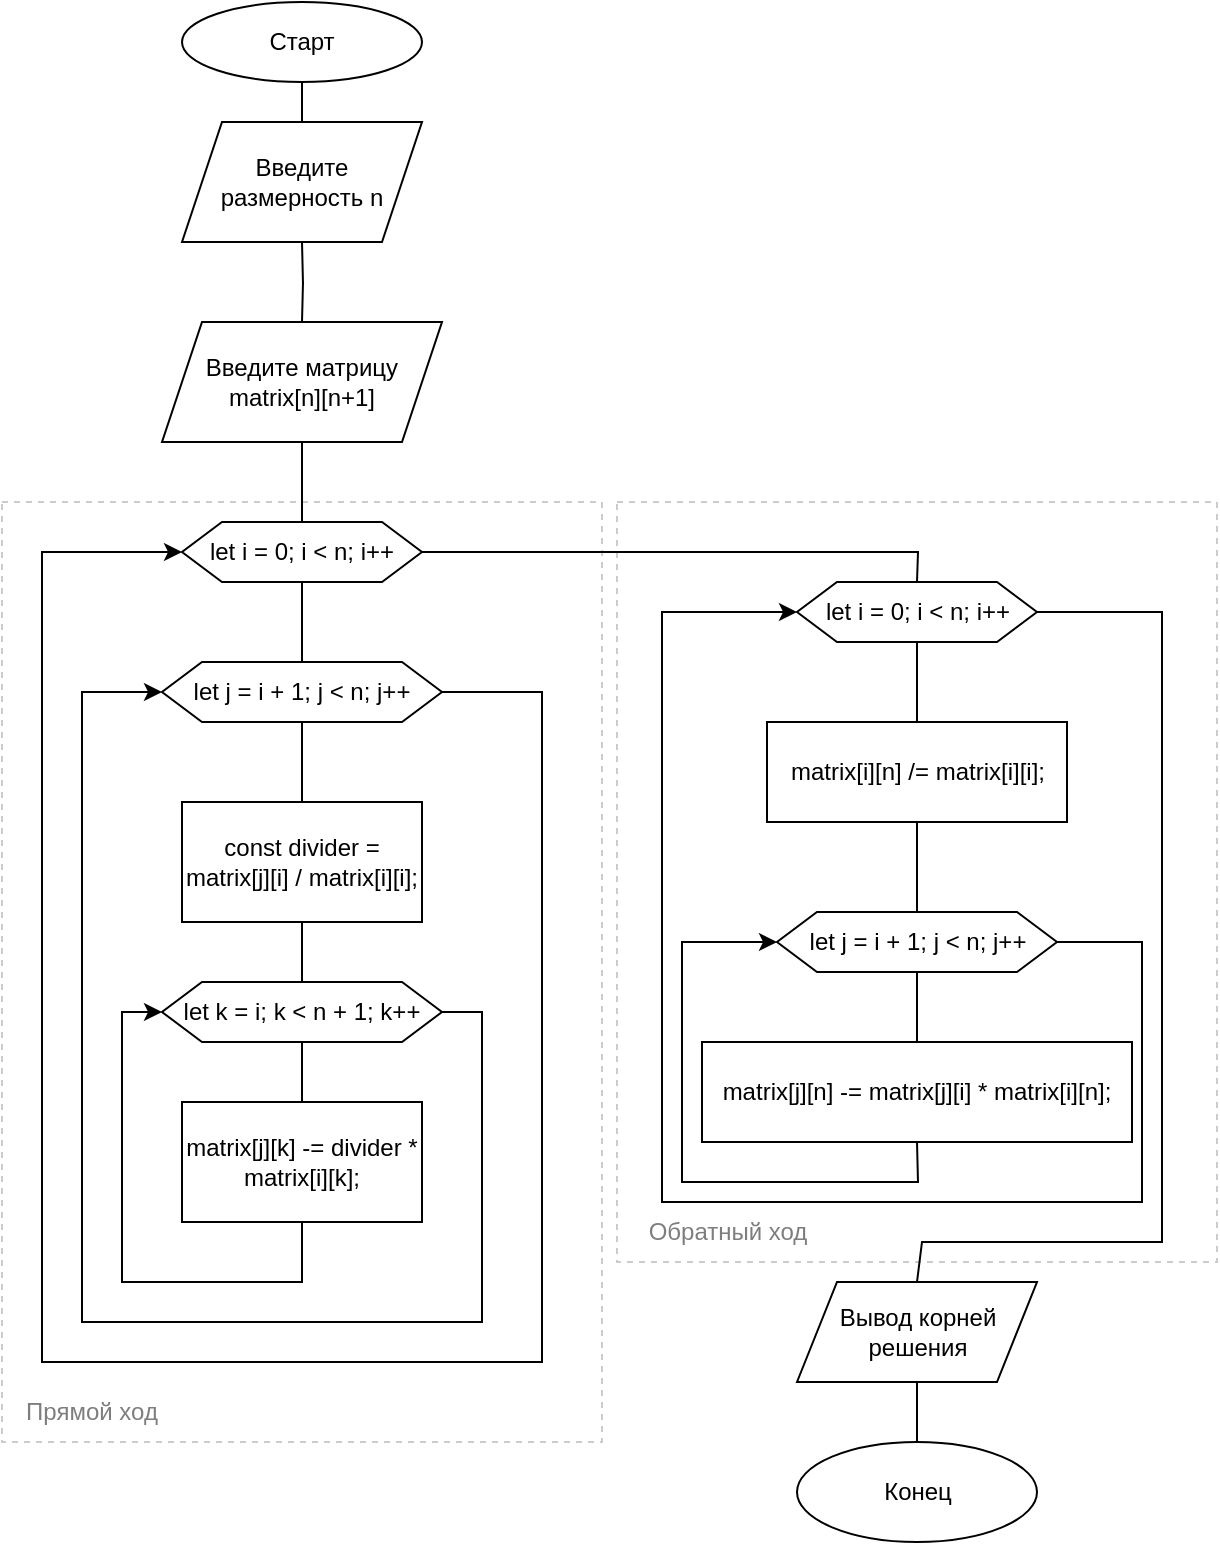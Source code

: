 <mxfile version="21.6.5" type="github">
  <diagram id="C5RBs43oDa-KdzZeNtuy" name="Page-1">
    <mxGraphModel dx="1383" dy="788" grid="1" gridSize="10" guides="1" tooltips="1" connect="1" arrows="1" fold="1" page="1" pageScale="1" pageWidth="827" pageHeight="1169" math="0" shadow="0">
      <root>
        <mxCell id="WIyWlLk6GJQsqaUBKTNV-0" />
        <mxCell id="WIyWlLk6GJQsqaUBKTNV-1" parent="WIyWlLk6GJQsqaUBKTNV-0" />
        <mxCell id="mqbAT9hnjUrQ2IYAz1mF-63" value="" style="rounded=0;whiteSpace=wrap;html=1;fillColor=none;perimeterSpacing=1;dashed=1;opacity=20;" vertex="1" parent="WIyWlLk6GJQsqaUBKTNV-1">
          <mxGeometry x="240" y="350" width="300" height="470" as="geometry" />
        </mxCell>
        <mxCell id="mqbAT9hnjUrQ2IYAz1mF-9" style="edgeStyle=orthogonalEdgeStyle;rounded=0;orthogonalLoop=1;jettySize=auto;html=1;entryX=0.5;entryY=0;entryDx=0;entryDy=0;strokeColor=default;endArrow=none;endFill=0;" edge="1" parent="WIyWlLk6GJQsqaUBKTNV-1">
          <mxGeometry relative="1" as="geometry">
            <mxPoint x="390.0" y="220" as="sourcePoint" />
            <mxPoint x="390.0" y="260" as="targetPoint" />
          </mxGeometry>
        </mxCell>
        <mxCell id="mqbAT9hnjUrQ2IYAz1mF-7" value="" style="endArrow=none;html=1;rounded=0;entryX=0.5;entryY=1;entryDx=0;entryDy=0;entryPerimeter=0;exitX=0.5;exitY=0;exitDx=0;exitDy=0;" edge="1" parent="WIyWlLk6GJQsqaUBKTNV-1">
          <mxGeometry width="50" height="50" relative="1" as="geometry">
            <mxPoint x="390.0" y="160" as="sourcePoint" />
            <mxPoint x="390.0" y="120" as="targetPoint" />
          </mxGeometry>
        </mxCell>
        <mxCell id="mqbAT9hnjUrQ2IYAz1mF-23" value="" style="edgeStyle=orthogonalEdgeStyle;rounded=0;orthogonalLoop=1;jettySize=auto;html=1;endArrow=none;endFill=0;" edge="1" parent="WIyWlLk6GJQsqaUBKTNV-1" source="mqbAT9hnjUrQ2IYAz1mF-15" target="mqbAT9hnjUrQ2IYAz1mF-22">
          <mxGeometry relative="1" as="geometry" />
        </mxCell>
        <mxCell id="mqbAT9hnjUrQ2IYAz1mF-15" value="let i = 0; i &amp;lt; n; i++" style="shape=hexagon;perimeter=hexagonPerimeter2;whiteSpace=wrap;html=1;fixedSize=1;" vertex="1" parent="WIyWlLk6GJQsqaUBKTNV-1">
          <mxGeometry x="330" y="360" width="120" height="30" as="geometry" />
        </mxCell>
        <mxCell id="mqbAT9hnjUrQ2IYAz1mF-18" value="" style="edgeStyle=orthogonalEdgeStyle;rounded=0;orthogonalLoop=1;jettySize=auto;html=1;endArrow=none;endFill=0;" edge="1" parent="WIyWlLk6GJQsqaUBKTNV-1" source="mqbAT9hnjUrQ2IYAz1mF-17">
          <mxGeometry relative="1" as="geometry">
            <mxPoint x="390.0" y="160" as="targetPoint" />
          </mxGeometry>
        </mxCell>
        <mxCell id="mqbAT9hnjUrQ2IYAz1mF-17" value="Старт" style="ellipse;whiteSpace=wrap;html=1;" vertex="1" parent="WIyWlLk6GJQsqaUBKTNV-1">
          <mxGeometry x="330" y="100" width="120" height="40" as="geometry" />
        </mxCell>
        <mxCell id="mqbAT9hnjUrQ2IYAz1mF-19" value="Введите размерность n" style="shape=parallelogram;perimeter=parallelogramPerimeter;whiteSpace=wrap;html=1;fixedSize=1;" vertex="1" parent="WIyWlLk6GJQsqaUBKTNV-1">
          <mxGeometry x="330" y="160" width="120" height="60" as="geometry" />
        </mxCell>
        <mxCell id="mqbAT9hnjUrQ2IYAz1mF-21" value="" style="edgeStyle=orthogonalEdgeStyle;rounded=0;orthogonalLoop=1;jettySize=auto;html=1;endArrow=none;endFill=0;" edge="1" parent="WIyWlLk6GJQsqaUBKTNV-1" source="mqbAT9hnjUrQ2IYAz1mF-20" target="mqbAT9hnjUrQ2IYAz1mF-15">
          <mxGeometry relative="1" as="geometry" />
        </mxCell>
        <mxCell id="mqbAT9hnjUrQ2IYAz1mF-20" value="Введите матрицу matrix[n][n+1]" style="shape=parallelogram;perimeter=parallelogramPerimeter;whiteSpace=wrap;html=1;fixedSize=1;" vertex="1" parent="WIyWlLk6GJQsqaUBKTNV-1">
          <mxGeometry x="320" y="260" width="140" height="60" as="geometry" />
        </mxCell>
        <mxCell id="mqbAT9hnjUrQ2IYAz1mF-25" value="" style="edgeStyle=orthogonalEdgeStyle;rounded=0;orthogonalLoop=1;jettySize=auto;html=1;endArrow=none;endFill=0;" edge="1" parent="WIyWlLk6GJQsqaUBKTNV-1" source="mqbAT9hnjUrQ2IYAz1mF-22" target="mqbAT9hnjUrQ2IYAz1mF-24">
          <mxGeometry relative="1" as="geometry" />
        </mxCell>
        <mxCell id="mqbAT9hnjUrQ2IYAz1mF-22" value="let j = i + 1; j &amp;lt; n; j++" style="shape=hexagon;perimeter=hexagonPerimeter2;whiteSpace=wrap;html=1;fixedSize=1;" vertex="1" parent="WIyWlLk6GJQsqaUBKTNV-1">
          <mxGeometry x="320" y="430" width="140" height="30" as="geometry" />
        </mxCell>
        <mxCell id="mqbAT9hnjUrQ2IYAz1mF-24" value="const divider = matrix[j][i] / matrix[i][i];" style="rounded=0;whiteSpace=wrap;html=1;" vertex="1" parent="WIyWlLk6GJQsqaUBKTNV-1">
          <mxGeometry x="330" y="500" width="120" height="60" as="geometry" />
        </mxCell>
        <mxCell id="mqbAT9hnjUrQ2IYAz1mF-28" value="" style="edgeStyle=orthogonalEdgeStyle;rounded=0;orthogonalLoop=1;jettySize=auto;html=1;endArrow=none;endFill=0;" edge="1" parent="WIyWlLk6GJQsqaUBKTNV-1" source="mqbAT9hnjUrQ2IYAz1mF-27" target="mqbAT9hnjUrQ2IYAz1mF-24">
          <mxGeometry relative="1" as="geometry" />
        </mxCell>
        <mxCell id="mqbAT9hnjUrQ2IYAz1mF-30" value="" style="edgeStyle=orthogonalEdgeStyle;rounded=0;orthogonalLoop=1;jettySize=auto;html=1;endArrow=none;endFill=0;" edge="1" parent="WIyWlLk6GJQsqaUBKTNV-1" source="mqbAT9hnjUrQ2IYAz1mF-27" target="mqbAT9hnjUrQ2IYAz1mF-29">
          <mxGeometry relative="1" as="geometry" />
        </mxCell>
        <mxCell id="mqbAT9hnjUrQ2IYAz1mF-27" value="let k = i; k &amp;lt; n + 1; k++" style="shape=hexagon;perimeter=hexagonPerimeter2;whiteSpace=wrap;html=1;fixedSize=1;" vertex="1" parent="WIyWlLk6GJQsqaUBKTNV-1">
          <mxGeometry x="320" y="590" width="140" height="30" as="geometry" />
        </mxCell>
        <mxCell id="mqbAT9hnjUrQ2IYAz1mF-32" style="edgeStyle=orthogonalEdgeStyle;rounded=0;orthogonalLoop=1;jettySize=auto;html=1;entryX=0;entryY=0.5;entryDx=0;entryDy=0;exitX=0.5;exitY=1;exitDx=0;exitDy=0;" edge="1" parent="WIyWlLk6GJQsqaUBKTNV-1" source="mqbAT9hnjUrQ2IYAz1mF-29" target="mqbAT9hnjUrQ2IYAz1mF-27">
          <mxGeometry relative="1" as="geometry">
            <mxPoint x="330" y="680" as="sourcePoint" />
            <mxPoint x="280.0" y="640" as="targetPoint" />
            <Array as="points">
              <mxPoint x="390" y="740" />
              <mxPoint x="300" y="740" />
              <mxPoint x="300" y="605" />
            </Array>
          </mxGeometry>
        </mxCell>
        <mxCell id="mqbAT9hnjUrQ2IYAz1mF-29" value="matrix[j][k] -= divider * matrix[i][k];" style="rounded=0;whiteSpace=wrap;html=1;" vertex="1" parent="WIyWlLk6GJQsqaUBKTNV-1">
          <mxGeometry x="330" y="650" width="120" height="60" as="geometry" />
        </mxCell>
        <mxCell id="mqbAT9hnjUrQ2IYAz1mF-33" value="" style="endArrow=classic;html=1;rounded=0;exitX=1;exitY=0.5;exitDx=0;exitDy=0;entryX=0;entryY=0.5;entryDx=0;entryDy=0;" edge="1" parent="WIyWlLk6GJQsqaUBKTNV-1" source="mqbAT9hnjUrQ2IYAz1mF-27" target="mqbAT9hnjUrQ2IYAz1mF-22">
          <mxGeometry width="50" height="50" relative="1" as="geometry">
            <mxPoint x="330" y="500" as="sourcePoint" />
            <mxPoint x="280" y="440" as="targetPoint" />
            <Array as="points">
              <mxPoint x="480" y="605" />
              <mxPoint x="480" y="760" />
              <mxPoint x="430" y="760" />
              <mxPoint x="280" y="760" />
              <mxPoint x="280" y="445" />
            </Array>
          </mxGeometry>
        </mxCell>
        <mxCell id="mqbAT9hnjUrQ2IYAz1mF-34" value="" style="endArrow=classic;html=1;rounded=0;exitX=1;exitY=0.5;exitDx=0;exitDy=0;entryX=0;entryY=0.5;entryDx=0;entryDy=0;" edge="1" parent="WIyWlLk6GJQsqaUBKTNV-1" source="mqbAT9hnjUrQ2IYAz1mF-22" target="mqbAT9hnjUrQ2IYAz1mF-15">
          <mxGeometry width="50" height="50" relative="1" as="geometry">
            <mxPoint x="330" y="500" as="sourcePoint" />
            <mxPoint x="520" y="445" as="targetPoint" />
            <Array as="points">
              <mxPoint x="510" y="445" />
              <mxPoint x="510" y="780" />
              <mxPoint x="260" y="780" />
              <mxPoint x="260" y="375" />
            </Array>
          </mxGeometry>
        </mxCell>
        <mxCell id="mqbAT9hnjUrQ2IYAz1mF-38" value="Прямой ход" style="text;html=1;strokeColor=none;fillColor=none;align=center;verticalAlign=middle;whiteSpace=wrap;rounded=0;textOpacity=50;" vertex="1" parent="WIyWlLk6GJQsqaUBKTNV-1">
          <mxGeometry x="240" y="790" width="90" height="30" as="geometry" />
        </mxCell>
        <mxCell id="mqbAT9hnjUrQ2IYAz1mF-42" value="let i = 0; i &amp;lt; n; i++" style="shape=hexagon;perimeter=hexagonPerimeter2;whiteSpace=wrap;html=1;fixedSize=1;" vertex="1" parent="WIyWlLk6GJQsqaUBKTNV-1">
          <mxGeometry x="637.5" y="390" width="120" height="30" as="geometry" />
        </mxCell>
        <mxCell id="mqbAT9hnjUrQ2IYAz1mF-45" value="matrix[i][n] /= matrix[i][i];" style="rounded=0;whiteSpace=wrap;html=1;" vertex="1" parent="WIyWlLk6GJQsqaUBKTNV-1">
          <mxGeometry x="622.5" y="460" width="150" height="50" as="geometry" />
        </mxCell>
        <mxCell id="mqbAT9hnjUrQ2IYAz1mF-46" value="" style="endArrow=none;html=1;rounded=0;entryX=0.5;entryY=1;entryDx=0;entryDy=0;exitX=0.5;exitY=0;exitDx=0;exitDy=0;" edge="1" parent="WIyWlLk6GJQsqaUBKTNV-1" source="mqbAT9hnjUrQ2IYAz1mF-45" target="mqbAT9hnjUrQ2IYAz1mF-42">
          <mxGeometry width="50" height="50" relative="1" as="geometry">
            <mxPoint x="347.5" y="390" as="sourcePoint" />
            <mxPoint x="397.5" y="340" as="targetPoint" />
          </mxGeometry>
        </mxCell>
        <mxCell id="mqbAT9hnjUrQ2IYAz1mF-47" value="let j = i + 1; j &amp;lt; n; j++" style="shape=hexagon;perimeter=hexagonPerimeter2;whiteSpace=wrap;html=1;fixedSize=1;" vertex="1" parent="WIyWlLk6GJQsqaUBKTNV-1">
          <mxGeometry x="627.5" y="555" width="140" height="30" as="geometry" />
        </mxCell>
        <mxCell id="mqbAT9hnjUrQ2IYAz1mF-48" value="" style="endArrow=none;html=1;rounded=0;entryX=0.5;entryY=1;entryDx=0;entryDy=0;exitX=0.5;exitY=0;exitDx=0;exitDy=0;" edge="1" parent="WIyWlLk6GJQsqaUBKTNV-1" source="mqbAT9hnjUrQ2IYAz1mF-47" target="mqbAT9hnjUrQ2IYAz1mF-45">
          <mxGeometry width="50" height="50" relative="1" as="geometry">
            <mxPoint x="347.5" y="390" as="sourcePoint" />
            <mxPoint x="397.5" y="340" as="targetPoint" />
          </mxGeometry>
        </mxCell>
        <mxCell id="mqbAT9hnjUrQ2IYAz1mF-49" value="matrix[j][n] -= matrix[j][i] * matrix[i][n];" style="rounded=0;whiteSpace=wrap;html=1;" vertex="1" parent="WIyWlLk6GJQsqaUBKTNV-1">
          <mxGeometry x="590" y="620" width="215" height="50" as="geometry" />
        </mxCell>
        <mxCell id="mqbAT9hnjUrQ2IYAz1mF-50" value="" style="endArrow=none;html=1;rounded=0;entryX=0.5;entryY=1;entryDx=0;entryDy=0;exitX=0.5;exitY=0;exitDx=0;exitDy=0;" edge="1" parent="WIyWlLk6GJQsqaUBKTNV-1" source="mqbAT9hnjUrQ2IYAz1mF-49" target="mqbAT9hnjUrQ2IYAz1mF-47">
          <mxGeometry width="50" height="50" relative="1" as="geometry">
            <mxPoint x="347.5" y="390" as="sourcePoint" />
            <mxPoint x="397.5" y="340" as="targetPoint" />
          </mxGeometry>
        </mxCell>
        <mxCell id="mqbAT9hnjUrQ2IYAz1mF-51" value="" style="endArrow=none;html=1;rounded=0;entryX=1;entryY=0.5;entryDx=0;entryDy=0;exitX=0.5;exitY=0;exitDx=0;exitDy=0;" edge="1" parent="WIyWlLk6GJQsqaUBKTNV-1" source="mqbAT9hnjUrQ2IYAz1mF-42" target="mqbAT9hnjUrQ2IYAz1mF-15">
          <mxGeometry width="50" height="50" relative="1" as="geometry">
            <mxPoint x="390" y="380" as="sourcePoint" />
            <mxPoint x="440" y="330" as="targetPoint" />
            <Array as="points">
              <mxPoint x="698" y="375" />
            </Array>
          </mxGeometry>
        </mxCell>
        <mxCell id="mqbAT9hnjUrQ2IYAz1mF-53" value="" style="endArrow=classic;html=1;rounded=0;exitX=0.5;exitY=1;exitDx=0;exitDy=0;entryX=0;entryY=0.5;entryDx=0;entryDy=0;" edge="1" parent="WIyWlLk6GJQsqaUBKTNV-1" source="mqbAT9hnjUrQ2IYAz1mF-49" target="mqbAT9hnjUrQ2IYAz1mF-47">
          <mxGeometry width="50" height="50" relative="1" as="geometry">
            <mxPoint x="550" y="590" as="sourcePoint" />
            <mxPoint x="600" y="540" as="targetPoint" />
            <Array as="points">
              <mxPoint x="698" y="690" />
              <mxPoint x="580" y="690" />
              <mxPoint x="580" y="570" />
            </Array>
          </mxGeometry>
        </mxCell>
        <mxCell id="mqbAT9hnjUrQ2IYAz1mF-54" value="" style="endArrow=classic;html=1;rounded=0;exitX=1;exitY=0.5;exitDx=0;exitDy=0;entryX=0;entryY=0.5;entryDx=0;entryDy=0;" edge="1" parent="WIyWlLk6GJQsqaUBKTNV-1" source="mqbAT9hnjUrQ2IYAz1mF-47" target="mqbAT9hnjUrQ2IYAz1mF-42">
          <mxGeometry width="50" height="50" relative="1" as="geometry">
            <mxPoint x="570" y="640" as="sourcePoint" />
            <mxPoint x="620" y="590" as="targetPoint" />
            <Array as="points">
              <mxPoint x="810" y="570" />
              <mxPoint x="810" y="700" />
              <mxPoint x="570" y="700" />
              <mxPoint x="570" y="405" />
            </Array>
          </mxGeometry>
        </mxCell>
        <mxCell id="mqbAT9hnjUrQ2IYAz1mF-56" value="" style="endArrow=none;html=1;rounded=0;exitX=1;exitY=0.5;exitDx=0;exitDy=0;entryX=0.5;entryY=0;entryDx=0;entryDy=0;" edge="1" parent="WIyWlLk6GJQsqaUBKTNV-1" source="mqbAT9hnjUrQ2IYAz1mF-42" target="mqbAT9hnjUrQ2IYAz1mF-60">
          <mxGeometry width="50" height="50" relative="1" as="geometry">
            <mxPoint x="570" y="640" as="sourcePoint" />
            <mxPoint x="690" y="740" as="targetPoint" />
            <Array as="points">
              <mxPoint x="820" y="405" />
              <mxPoint x="820" y="720" />
              <mxPoint x="700" y="720" />
            </Array>
          </mxGeometry>
        </mxCell>
        <mxCell id="mqbAT9hnjUrQ2IYAz1mF-60" value="Вывод корней решения" style="shape=parallelogram;perimeter=parallelogramPerimeter;whiteSpace=wrap;html=1;fixedSize=1;" vertex="1" parent="WIyWlLk6GJQsqaUBKTNV-1">
          <mxGeometry x="637.5" y="740" width="120" height="50" as="geometry" />
        </mxCell>
        <mxCell id="mqbAT9hnjUrQ2IYAz1mF-61" value="Конец" style="ellipse;whiteSpace=wrap;html=1;" vertex="1" parent="WIyWlLk6GJQsqaUBKTNV-1">
          <mxGeometry x="637.5" y="820" width="120" height="50" as="geometry" />
        </mxCell>
        <mxCell id="mqbAT9hnjUrQ2IYAz1mF-62" value="" style="endArrow=none;html=1;rounded=0;exitX=0.5;exitY=1;exitDx=0;exitDy=0;entryX=0.5;entryY=0;entryDx=0;entryDy=0;" edge="1" parent="WIyWlLk6GJQsqaUBKTNV-1" source="mqbAT9hnjUrQ2IYAz1mF-60" target="mqbAT9hnjUrQ2IYAz1mF-61">
          <mxGeometry width="50" height="50" relative="1" as="geometry">
            <mxPoint x="780" y="710" as="sourcePoint" />
            <mxPoint x="830" y="660" as="targetPoint" />
          </mxGeometry>
        </mxCell>
        <mxCell id="mqbAT9hnjUrQ2IYAz1mF-65" value="" style="rounded=0;whiteSpace=wrap;html=1;fillColor=none;perimeterSpacing=1;dashed=1;opacity=20;" vertex="1" parent="WIyWlLk6GJQsqaUBKTNV-1">
          <mxGeometry x="547.5" y="350" width="300" height="380" as="geometry" />
        </mxCell>
        <mxCell id="mqbAT9hnjUrQ2IYAz1mF-66" value="Обратный ход" style="text;html=1;strokeColor=none;fillColor=none;align=center;verticalAlign=middle;whiteSpace=wrap;rounded=0;textOpacity=50;" vertex="1" parent="WIyWlLk6GJQsqaUBKTNV-1">
          <mxGeometry x="547.5" y="700" width="110" height="30" as="geometry" />
        </mxCell>
      </root>
    </mxGraphModel>
  </diagram>
</mxfile>
